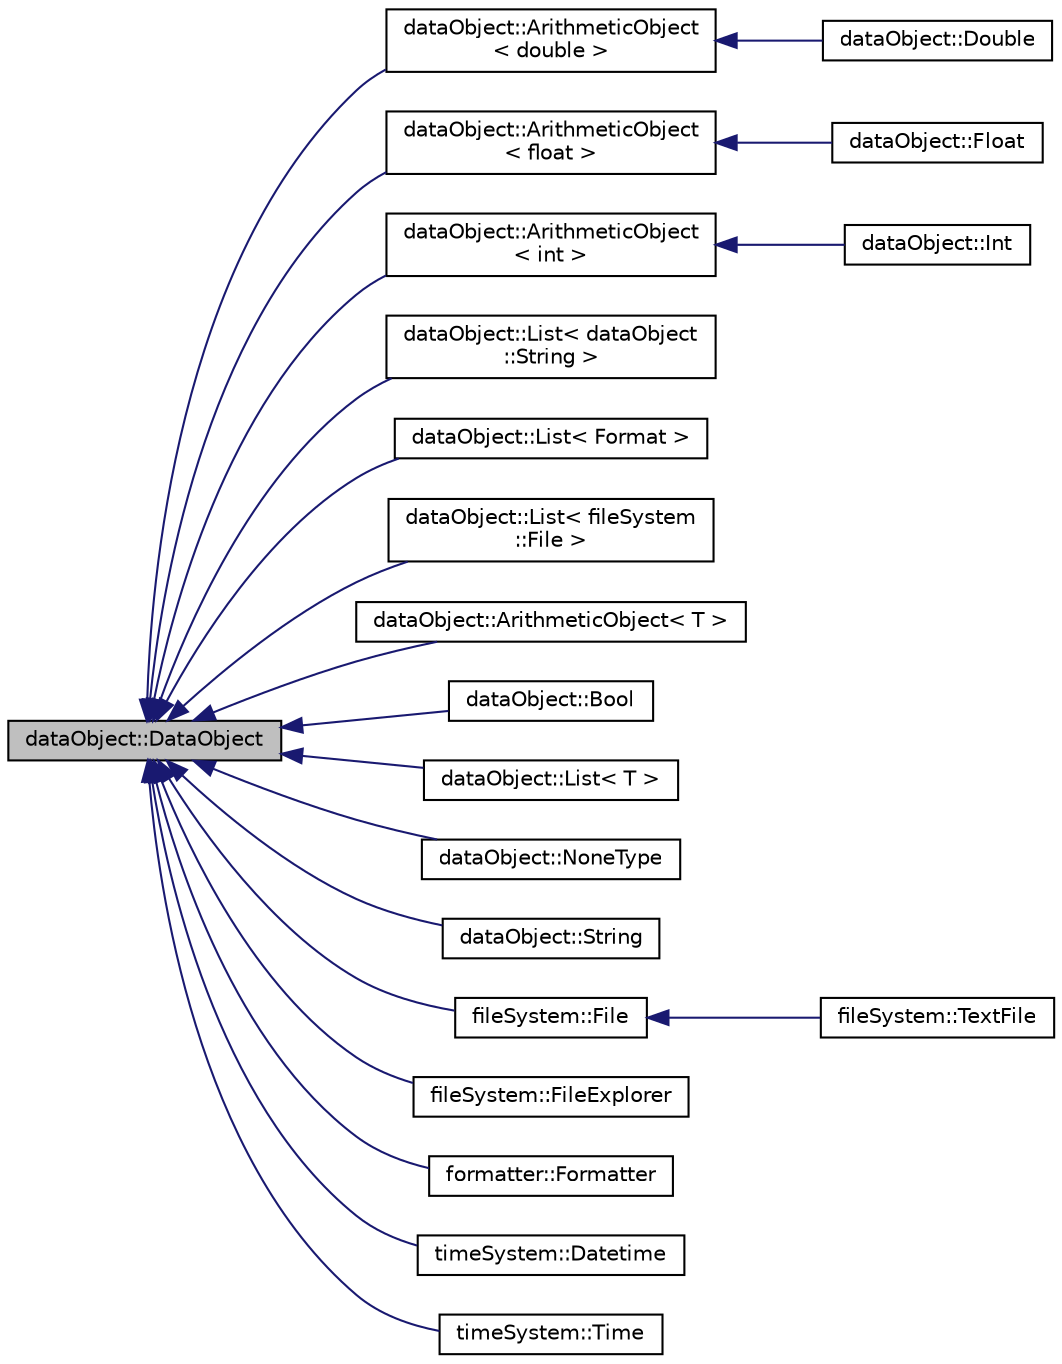 digraph "dataObject::DataObject"
{
 // LATEX_PDF_SIZE
  edge [fontname="Helvetica",fontsize="10",labelfontname="Helvetica",labelfontsize="10"];
  node [fontname="Helvetica",fontsize="10",shape=record];
  rankdir="LR";
  Node1 [label="dataObject::DataObject",height=0.2,width=0.4,color="black", fillcolor="grey75", style="filled", fontcolor="black",tooltip="基本型クラス"];
  Node1 -> Node2 [dir="back",color="midnightblue",fontsize="10",style="solid",fontname="Helvetica"];
  Node2 [label="dataObject::ArithmeticObject\l\< double \>",height=0.2,width=0.4,color="black", fillcolor="white", style="filled",URL="$classdata_object_1_1_arithmetic_object.html",tooltip=" "];
  Node2 -> Node3 [dir="back",color="midnightblue",fontsize="10",style="solid",fontname="Helvetica"];
  Node3 [label="dataObject::Double",height=0.2,width=0.4,color="black", fillcolor="white", style="filled",URL="$classdata_object_1_1_double.html",tooltip="double型に相当するクラス"];
  Node1 -> Node4 [dir="back",color="midnightblue",fontsize="10",style="solid",fontname="Helvetica"];
  Node4 [label="dataObject::ArithmeticObject\l\< float \>",height=0.2,width=0.4,color="black", fillcolor="white", style="filled",URL="$classdata_object_1_1_arithmetic_object.html",tooltip=" "];
  Node4 -> Node5 [dir="back",color="midnightblue",fontsize="10",style="solid",fontname="Helvetica"];
  Node5 [label="dataObject::Float",height=0.2,width=0.4,color="black", fillcolor="white", style="filled",URL="$classdata_object_1_1_float.html",tooltip="float型に相当するクラス"];
  Node1 -> Node6 [dir="back",color="midnightblue",fontsize="10",style="solid",fontname="Helvetica"];
  Node6 [label="dataObject::ArithmeticObject\l\< int \>",height=0.2,width=0.4,color="black", fillcolor="white", style="filled",URL="$classdata_object_1_1_arithmetic_object.html",tooltip=" "];
  Node6 -> Node7 [dir="back",color="midnightblue",fontsize="10",style="solid",fontname="Helvetica"];
  Node7 [label="dataObject::Int",height=0.2,width=0.4,color="black", fillcolor="white", style="filled",URL="$classdata_object_1_1_int.html",tooltip="int型に相当するクラス"];
  Node1 -> Node8 [dir="back",color="midnightblue",fontsize="10",style="solid",fontname="Helvetica"];
  Node8 [label="dataObject::List\< dataObject\l::String \>",height=0.2,width=0.4,color="black", fillcolor="white", style="filled",URL="$classdata_object_1_1_list.html",tooltip=" "];
  Node1 -> Node9 [dir="back",color="midnightblue",fontsize="10",style="solid",fontname="Helvetica"];
  Node9 [label="dataObject::List\< Format \>",height=0.2,width=0.4,color="black", fillcolor="white", style="filled",URL="$classdata_object_1_1_list.html",tooltip=" "];
  Node1 -> Node10 [dir="back",color="midnightblue",fontsize="10",style="solid",fontname="Helvetica"];
  Node10 [label="dataObject::List\< fileSystem\l::File \>",height=0.2,width=0.4,color="black", fillcolor="white", style="filled",URL="$classdata_object_1_1_list.html",tooltip=" "];
  Node1 -> Node11 [dir="back",color="midnightblue",fontsize="10",style="solid",fontname="Helvetica"];
  Node11 [label="dataObject::ArithmeticObject\< T \>",height=0.2,width=0.4,color="black", fillcolor="white", style="filled",URL="$classdata_object_1_1_arithmetic_object.html",tooltip="算術クラス"];
  Node1 -> Node12 [dir="back",color="midnightblue",fontsize="10",style="solid",fontname="Helvetica"];
  Node12 [label="dataObject::Bool",height=0.2,width=0.4,color="black", fillcolor="white", style="filled",URL="$classdata_object_1_1_bool.html",tooltip="真偽値(Bool)クラス"];
  Node1 -> Node13 [dir="back",color="midnightblue",fontsize="10",style="solid",fontname="Helvetica"];
  Node13 [label="dataObject::List\< T \>",height=0.2,width=0.4,color="black", fillcolor="white", style="filled",URL="$classdata_object_1_1_list.html",tooltip="可変長リスト"];
  Node1 -> Node14 [dir="back",color="midnightblue",fontsize="10",style="solid",fontname="Helvetica"];
  Node14 [label="dataObject::NoneType",height=0.2,width=0.4,color="black", fillcolor="white", style="filled",URL="$classdata_object_1_1_none_type.html",tooltip="データ情報がない場合を定義するクラス"];
  Node1 -> Node15 [dir="back",color="midnightblue",fontsize="10",style="solid",fontname="Helvetica"];
  Node15 [label="dataObject::String",height=0.2,width=0.4,color="black", fillcolor="white", style="filled",URL="$classdata_object_1_1_string.html",tooltip="文字列クラス"];
  Node1 -> Node16 [dir="back",color="midnightblue",fontsize="10",style="solid",fontname="Helvetica"];
  Node16 [label="fileSystem::File",height=0.2,width=0.4,color="black", fillcolor="white", style="filled",URL="$classfile_system_1_1_file.html",tooltip="ファイルクラス"];
  Node16 -> Node17 [dir="back",color="midnightblue",fontsize="10",style="solid",fontname="Helvetica"];
  Node17 [label="fileSystem::TextFile",height=0.2,width=0.4,color="black", fillcolor="white", style="filled",URL="$classfile_system_1_1_text_file.html",tooltip="テキストファイルクラス"];
  Node1 -> Node18 [dir="back",color="midnightblue",fontsize="10",style="solid",fontname="Helvetica"];
  Node18 [label="fileSystem::FileExplorer",height=0.2,width=0.4,color="black", fillcolor="white", style="filled",URL="$classfile_system_1_1_file_explorer.html",tooltip="ディレクトリクラス"];
  Node1 -> Node19 [dir="back",color="midnightblue",fontsize="10",style="solid",fontname="Helvetica"];
  Node19 [label="formatter::Formatter",height=0.2,width=0.4,color="black", fillcolor="white", style="filled",URL="$classformatter_1_1_formatter.html",tooltip="書式クラス"];
  Node1 -> Node20 [dir="back",color="midnightblue",fontsize="10",style="solid",fontname="Helvetica"];
  Node20 [label="timeSystem::Datetime",height=0.2,width=0.4,color="black", fillcolor="white", style="filled",URL="$classtime_system_1_1_datetime.html",tooltip="日付クラス"];
  Node1 -> Node21 [dir="back",color="midnightblue",fontsize="10",style="solid",fontname="Helvetica"];
  Node21 [label="timeSystem::Time",height=0.2,width=0.4,color="black", fillcolor="white", style="filled",URL="$classtime_system_1_1_time.html",tooltip="時間クラス"];
}
